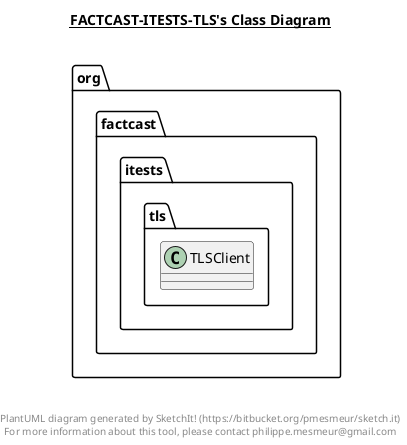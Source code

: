 @startuml

title __FACTCAST-ITESTS-TLS's Class Diagram__\n

  namespace org.factcast.itests.tls {
    class org.factcast.itests.tls.TLSClient {
    }
  }
  



right footer


PlantUML diagram generated by SketchIt! (https://bitbucket.org/pmesmeur/sketch.it)
For more information about this tool, please contact philippe.mesmeur@gmail.com
endfooter

@enduml
